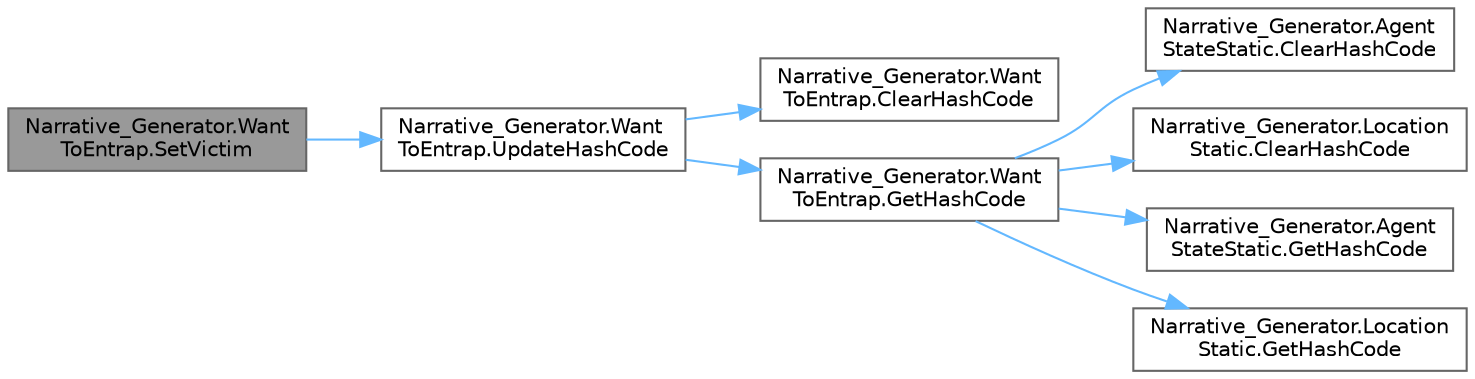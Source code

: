 digraph "Narrative_Generator.WantToEntrap.SetVictim"
{
 // LATEX_PDF_SIZE
  bgcolor="transparent";
  edge [fontname=Helvetica,fontsize=10,labelfontname=Helvetica,labelfontsize=10];
  node [fontname=Helvetica,fontsize=10,shape=box,height=0.2,width=0.4];
  rankdir="LR";
  Node1 [label="Narrative_Generator.Want\lToEntrap.SetVictim",height=0.2,width=0.4,color="gray40", fillcolor="grey60", style="filled", fontcolor="black",tooltip="Sets the agent that this agent will want to move to some location."];
  Node1 -> Node2 [color="steelblue1",style="solid"];
  Node2 [label="Narrative_Generator.Want\lToEntrap.UpdateHashCode",height=0.2,width=0.4,color="grey40", fillcolor="white", style="filled",URL="$class_narrative___generator_1_1_want_to_entrap.html#a0ec0cc9ca6b928344ec3102a222d8256",tooltip="Updates (refresh) the current hash code value."];
  Node2 -> Node3 [color="steelblue1",style="solid"];
  Node3 [label="Narrative_Generator.Want\lToEntrap.ClearHashCode",height=0.2,width=0.4,color="grey40", fillcolor="white", style="filled",URL="$class_narrative___generator_1_1_want_to_entrap.html#a70ee8f09f1f439067ba4edfe1acb0dd8",tooltip="Clears the current hash code value."];
  Node2 -> Node4 [color="steelblue1",style="solid"];
  Node4 [label="Narrative_Generator.Want\lToEntrap.GetHashCode",height=0.2,width=0.4,color="grey40", fillcolor="white", style="filled",URL="$class_narrative___generator_1_1_want_to_entrap.html#a0728e38963399986bccffb824cc8f998",tooltip="Calculates and returns the hash code of this instance of the WantToEntrap."];
  Node4 -> Node5 [color="steelblue1",style="solid"];
  Node5 [label="Narrative_Generator.Agent\lStateStatic.ClearHashCode",height=0.2,width=0.4,color="grey40", fillcolor="white", style="filled",URL="$class_narrative___generator_1_1_agent_state_static.html#a2827a4f98ca2a38a486f746f40883d47",tooltip="Clears the current hash code value."];
  Node4 -> Node6 [color="steelblue1",style="solid"];
  Node6 [label="Narrative_Generator.Location\lStatic.ClearHashCode",height=0.2,width=0.4,color="grey40", fillcolor="white", style="filled",URL="$class_narrative___generator_1_1_location_static.html#a7d9ed82d1e88a7362f28742b114f158f",tooltip="Clears the current hash code value."];
  Node4 -> Node7 [color="steelblue1",style="solid"];
  Node7 [label="Narrative_Generator.Agent\lStateStatic.GetHashCode",height=0.2,width=0.4,color="grey40", fillcolor="white", style="filled",URL="$class_narrative___generator_1_1_agent_state_static.html#acf5f6b1ff2055ef1ab278bb6183d0b67",tooltip="Calculates and returns the hash code of this instance of the static part of the agent's state."];
  Node4 -> Node8 [color="steelblue1",style="solid"];
  Node8 [label="Narrative_Generator.Location\lStatic.GetHashCode",height=0.2,width=0.4,color="grey40", fillcolor="white", style="filled",URL="$class_narrative___generator_1_1_location_static.html#afdf0469fcf16de27c9e6aec0cceac571",tooltip="Calculates and returns the hash code of this instance of the LocationStatic."];
}
